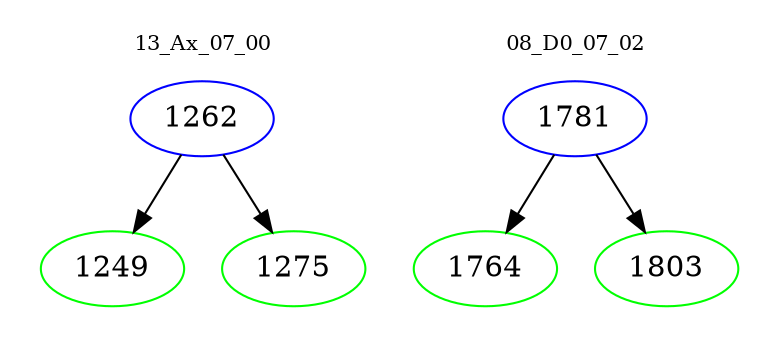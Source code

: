 digraph{
subgraph cluster_0 {
color = white
label = "13_Ax_07_00";
fontsize=10;
T0_1262 [label="1262", color="blue"]
T0_1262 -> T0_1249 [color="black"]
T0_1249 [label="1249", color="green"]
T0_1262 -> T0_1275 [color="black"]
T0_1275 [label="1275", color="green"]
}
subgraph cluster_1 {
color = white
label = "08_D0_07_02";
fontsize=10;
T1_1781 [label="1781", color="blue"]
T1_1781 -> T1_1764 [color="black"]
T1_1764 [label="1764", color="green"]
T1_1781 -> T1_1803 [color="black"]
T1_1803 [label="1803", color="green"]
}
}
